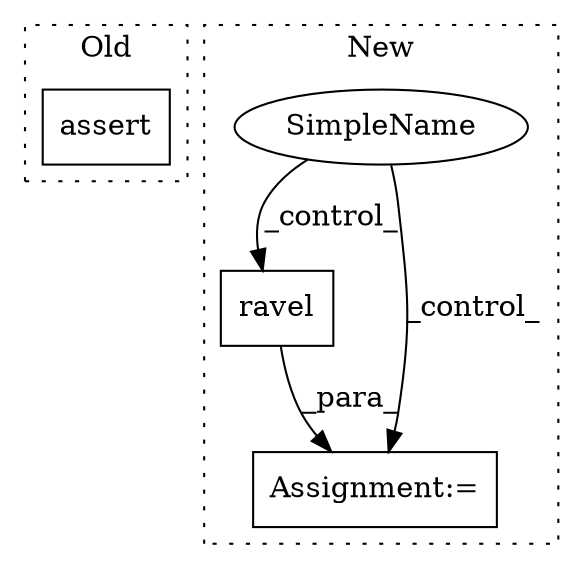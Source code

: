 digraph G {
subgraph cluster0 {
1 [label="assert" a="6" s="445" l="7" shape="box"];
label = "Old";
style="dotted";
}
subgraph cluster1 {
2 [label="ravel" a="32" s="493" l="7" shape="box"];
3 [label="Assignment:=" a="7" s="482" l="1" shape="box"];
4 [label="SimpleName" a="42" s="" l="" shape="ellipse"];
label = "New";
style="dotted";
}
2 -> 3 [label="_para_"];
4 -> 2 [label="_control_"];
4 -> 3 [label="_control_"];
}